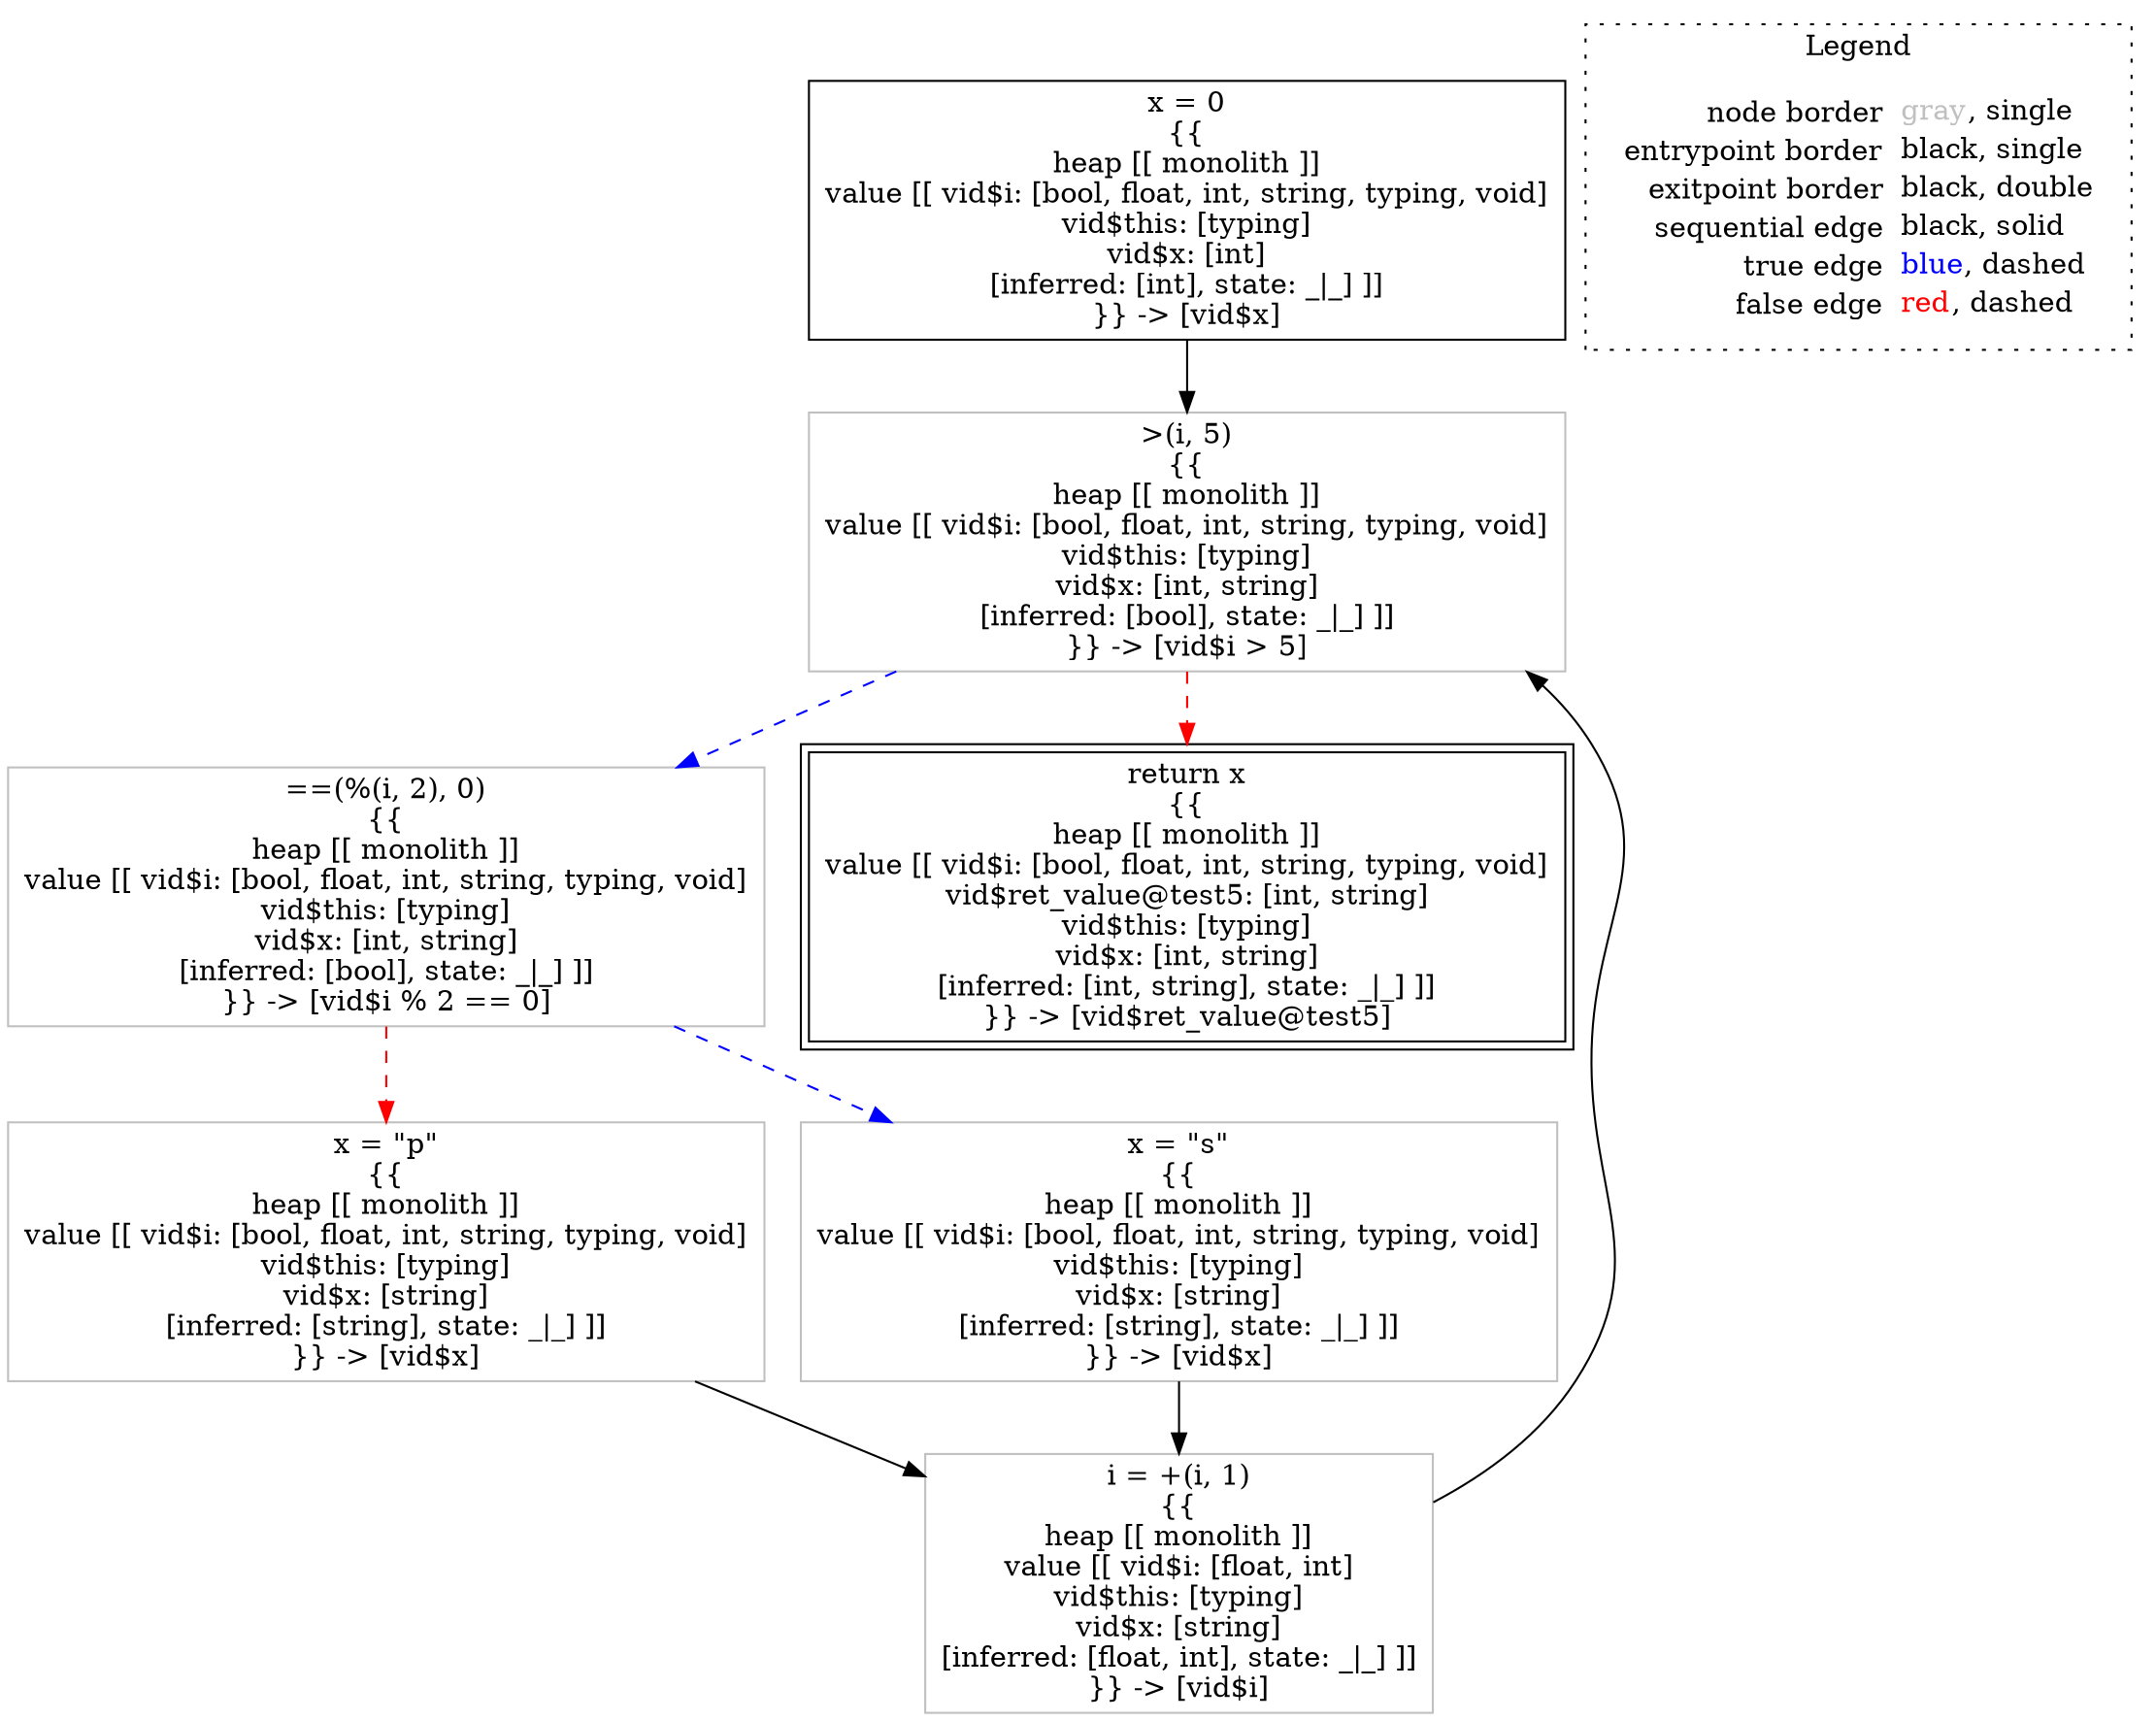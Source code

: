 digraph {
	"node0" [shape="rect",color="black",label=<x = 0<BR/>{{<BR/>heap [[ monolith ]]<BR/>value [[ vid$i: [bool, float, int, string, typing, void]<BR/>vid$this: [typing]<BR/>vid$x: [int]<BR/>[inferred: [int], state: _|_] ]]<BR/>}} -&gt; [vid$x]>];
	"node1" [shape="rect",color="gray",label=<&gt;(i, 5)<BR/>{{<BR/>heap [[ monolith ]]<BR/>value [[ vid$i: [bool, float, int, string, typing, void]<BR/>vid$this: [typing]<BR/>vid$x: [int, string]<BR/>[inferred: [bool], state: _|_] ]]<BR/>}} -&gt; [vid$i &gt; 5]>];
	"node2" [shape="rect",color="gray",label=<==(%(i, 2), 0)<BR/>{{<BR/>heap [[ monolith ]]<BR/>value [[ vid$i: [bool, float, int, string, typing, void]<BR/>vid$this: [typing]<BR/>vid$x: [int, string]<BR/>[inferred: [bool], state: _|_] ]]<BR/>}} -&gt; [vid$i % 2 == 0]>];
	"node3" [shape="rect",color="gray",label=<x = &quot;p&quot;<BR/>{{<BR/>heap [[ monolith ]]<BR/>value [[ vid$i: [bool, float, int, string, typing, void]<BR/>vid$this: [typing]<BR/>vid$x: [string]<BR/>[inferred: [string], state: _|_] ]]<BR/>}} -&gt; [vid$x]>];
	"node4" [shape="rect",color="black",peripheries="2",label=<return x<BR/>{{<BR/>heap [[ monolith ]]<BR/>value [[ vid$i: [bool, float, int, string, typing, void]<BR/>vid$ret_value@test5: [int, string]<BR/>vid$this: [typing]<BR/>vid$x: [int, string]<BR/>[inferred: [int, string], state: _|_] ]]<BR/>}} -&gt; [vid$ret_value@test5]>];
	"node5" [shape="rect",color="gray",label=<i = +(i, 1)<BR/>{{<BR/>heap [[ monolith ]]<BR/>value [[ vid$i: [float, int]<BR/>vid$this: [typing]<BR/>vid$x: [string]<BR/>[inferred: [float, int], state: _|_] ]]<BR/>}} -&gt; [vid$i]>];
	"node6" [shape="rect",color="gray",label=<x = &quot;s&quot;<BR/>{{<BR/>heap [[ monolith ]]<BR/>value [[ vid$i: [bool, float, int, string, typing, void]<BR/>vid$this: [typing]<BR/>vid$x: [string]<BR/>[inferred: [string], state: _|_] ]]<BR/>}} -&gt; [vid$x]>];
	"node1" -> "node2" [color="blue",style="dashed"];
	"node1" -> "node4" [color="red",style="dashed"];
	"node2" -> "node3" [color="red",style="dashed"];
	"node2" -> "node6" [color="blue",style="dashed"];
	"node3" -> "node5" [color="black"];
	"node0" -> "node1" [color="black"];
	"node5" -> "node1" [color="black"];
	"node6" -> "node5" [color="black"];
subgraph cluster_legend {
	label="Legend";
	style=dotted;
	node [shape=plaintext];
	"legend" [label=<<table border="0" cellpadding="2" cellspacing="0" cellborder="0"><tr><td align="right">node border&nbsp;</td><td align="left"><font color="gray">gray</font>, single</td></tr><tr><td align="right">entrypoint border&nbsp;</td><td align="left"><font color="black">black</font>, single</td></tr><tr><td align="right">exitpoint border&nbsp;</td><td align="left"><font color="black">black</font>, double</td></tr><tr><td align="right">sequential edge&nbsp;</td><td align="left"><font color="black">black</font>, solid</td></tr><tr><td align="right">true edge&nbsp;</td><td align="left"><font color="blue">blue</font>, dashed</td></tr><tr><td align="right">false edge&nbsp;</td><td align="left"><font color="red">red</font>, dashed</td></tr></table>>];
}

}
